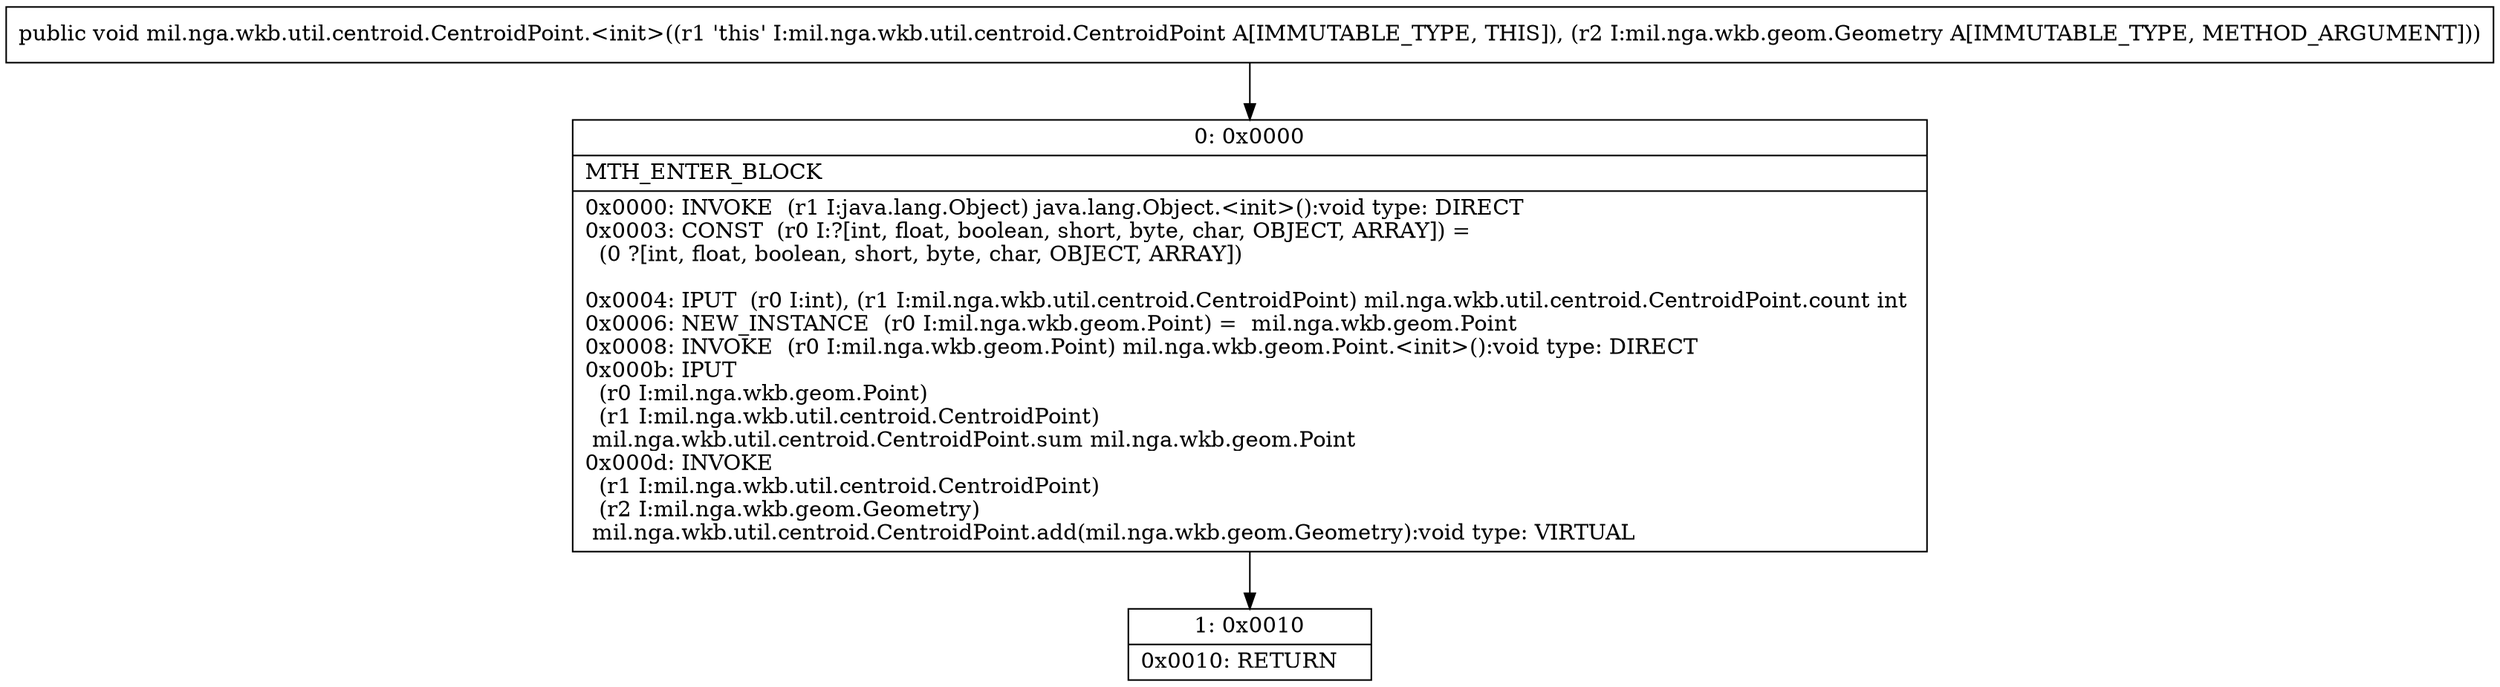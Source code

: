 digraph "CFG formil.nga.wkb.util.centroid.CentroidPoint.\<init\>(Lmil\/nga\/wkb\/geom\/Geometry;)V" {
Node_0 [shape=record,label="{0\:\ 0x0000|MTH_ENTER_BLOCK\l|0x0000: INVOKE  (r1 I:java.lang.Object) java.lang.Object.\<init\>():void type: DIRECT \l0x0003: CONST  (r0 I:?[int, float, boolean, short, byte, char, OBJECT, ARRAY]) = \l  (0 ?[int, float, boolean, short, byte, char, OBJECT, ARRAY])\l \l0x0004: IPUT  (r0 I:int), (r1 I:mil.nga.wkb.util.centroid.CentroidPoint) mil.nga.wkb.util.centroid.CentroidPoint.count int \l0x0006: NEW_INSTANCE  (r0 I:mil.nga.wkb.geom.Point) =  mil.nga.wkb.geom.Point \l0x0008: INVOKE  (r0 I:mil.nga.wkb.geom.Point) mil.nga.wkb.geom.Point.\<init\>():void type: DIRECT \l0x000b: IPUT  \l  (r0 I:mil.nga.wkb.geom.Point)\l  (r1 I:mil.nga.wkb.util.centroid.CentroidPoint)\l mil.nga.wkb.util.centroid.CentroidPoint.sum mil.nga.wkb.geom.Point \l0x000d: INVOKE  \l  (r1 I:mil.nga.wkb.util.centroid.CentroidPoint)\l  (r2 I:mil.nga.wkb.geom.Geometry)\l mil.nga.wkb.util.centroid.CentroidPoint.add(mil.nga.wkb.geom.Geometry):void type: VIRTUAL \l}"];
Node_1 [shape=record,label="{1\:\ 0x0010|0x0010: RETURN   \l}"];
MethodNode[shape=record,label="{public void mil.nga.wkb.util.centroid.CentroidPoint.\<init\>((r1 'this' I:mil.nga.wkb.util.centroid.CentroidPoint A[IMMUTABLE_TYPE, THIS]), (r2 I:mil.nga.wkb.geom.Geometry A[IMMUTABLE_TYPE, METHOD_ARGUMENT])) }"];
MethodNode -> Node_0;
Node_0 -> Node_1;
}

